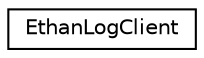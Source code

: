 digraph "Graphical Class Hierarchy"
{
 // LATEX_PDF_SIZE
  edge [fontname="Helvetica",fontsize="10",labelfontname="Helvetica",labelfontsize="10"];
  node [fontname="Helvetica",fontsize="10",shape=record];
  rankdir="LR";
  Node0 [label="EthanLogClient",height=0.2,width=0.4,color="black", fillcolor="white", style="filled",URL="$classEthanLogClient.html",tooltip=" "];
}

